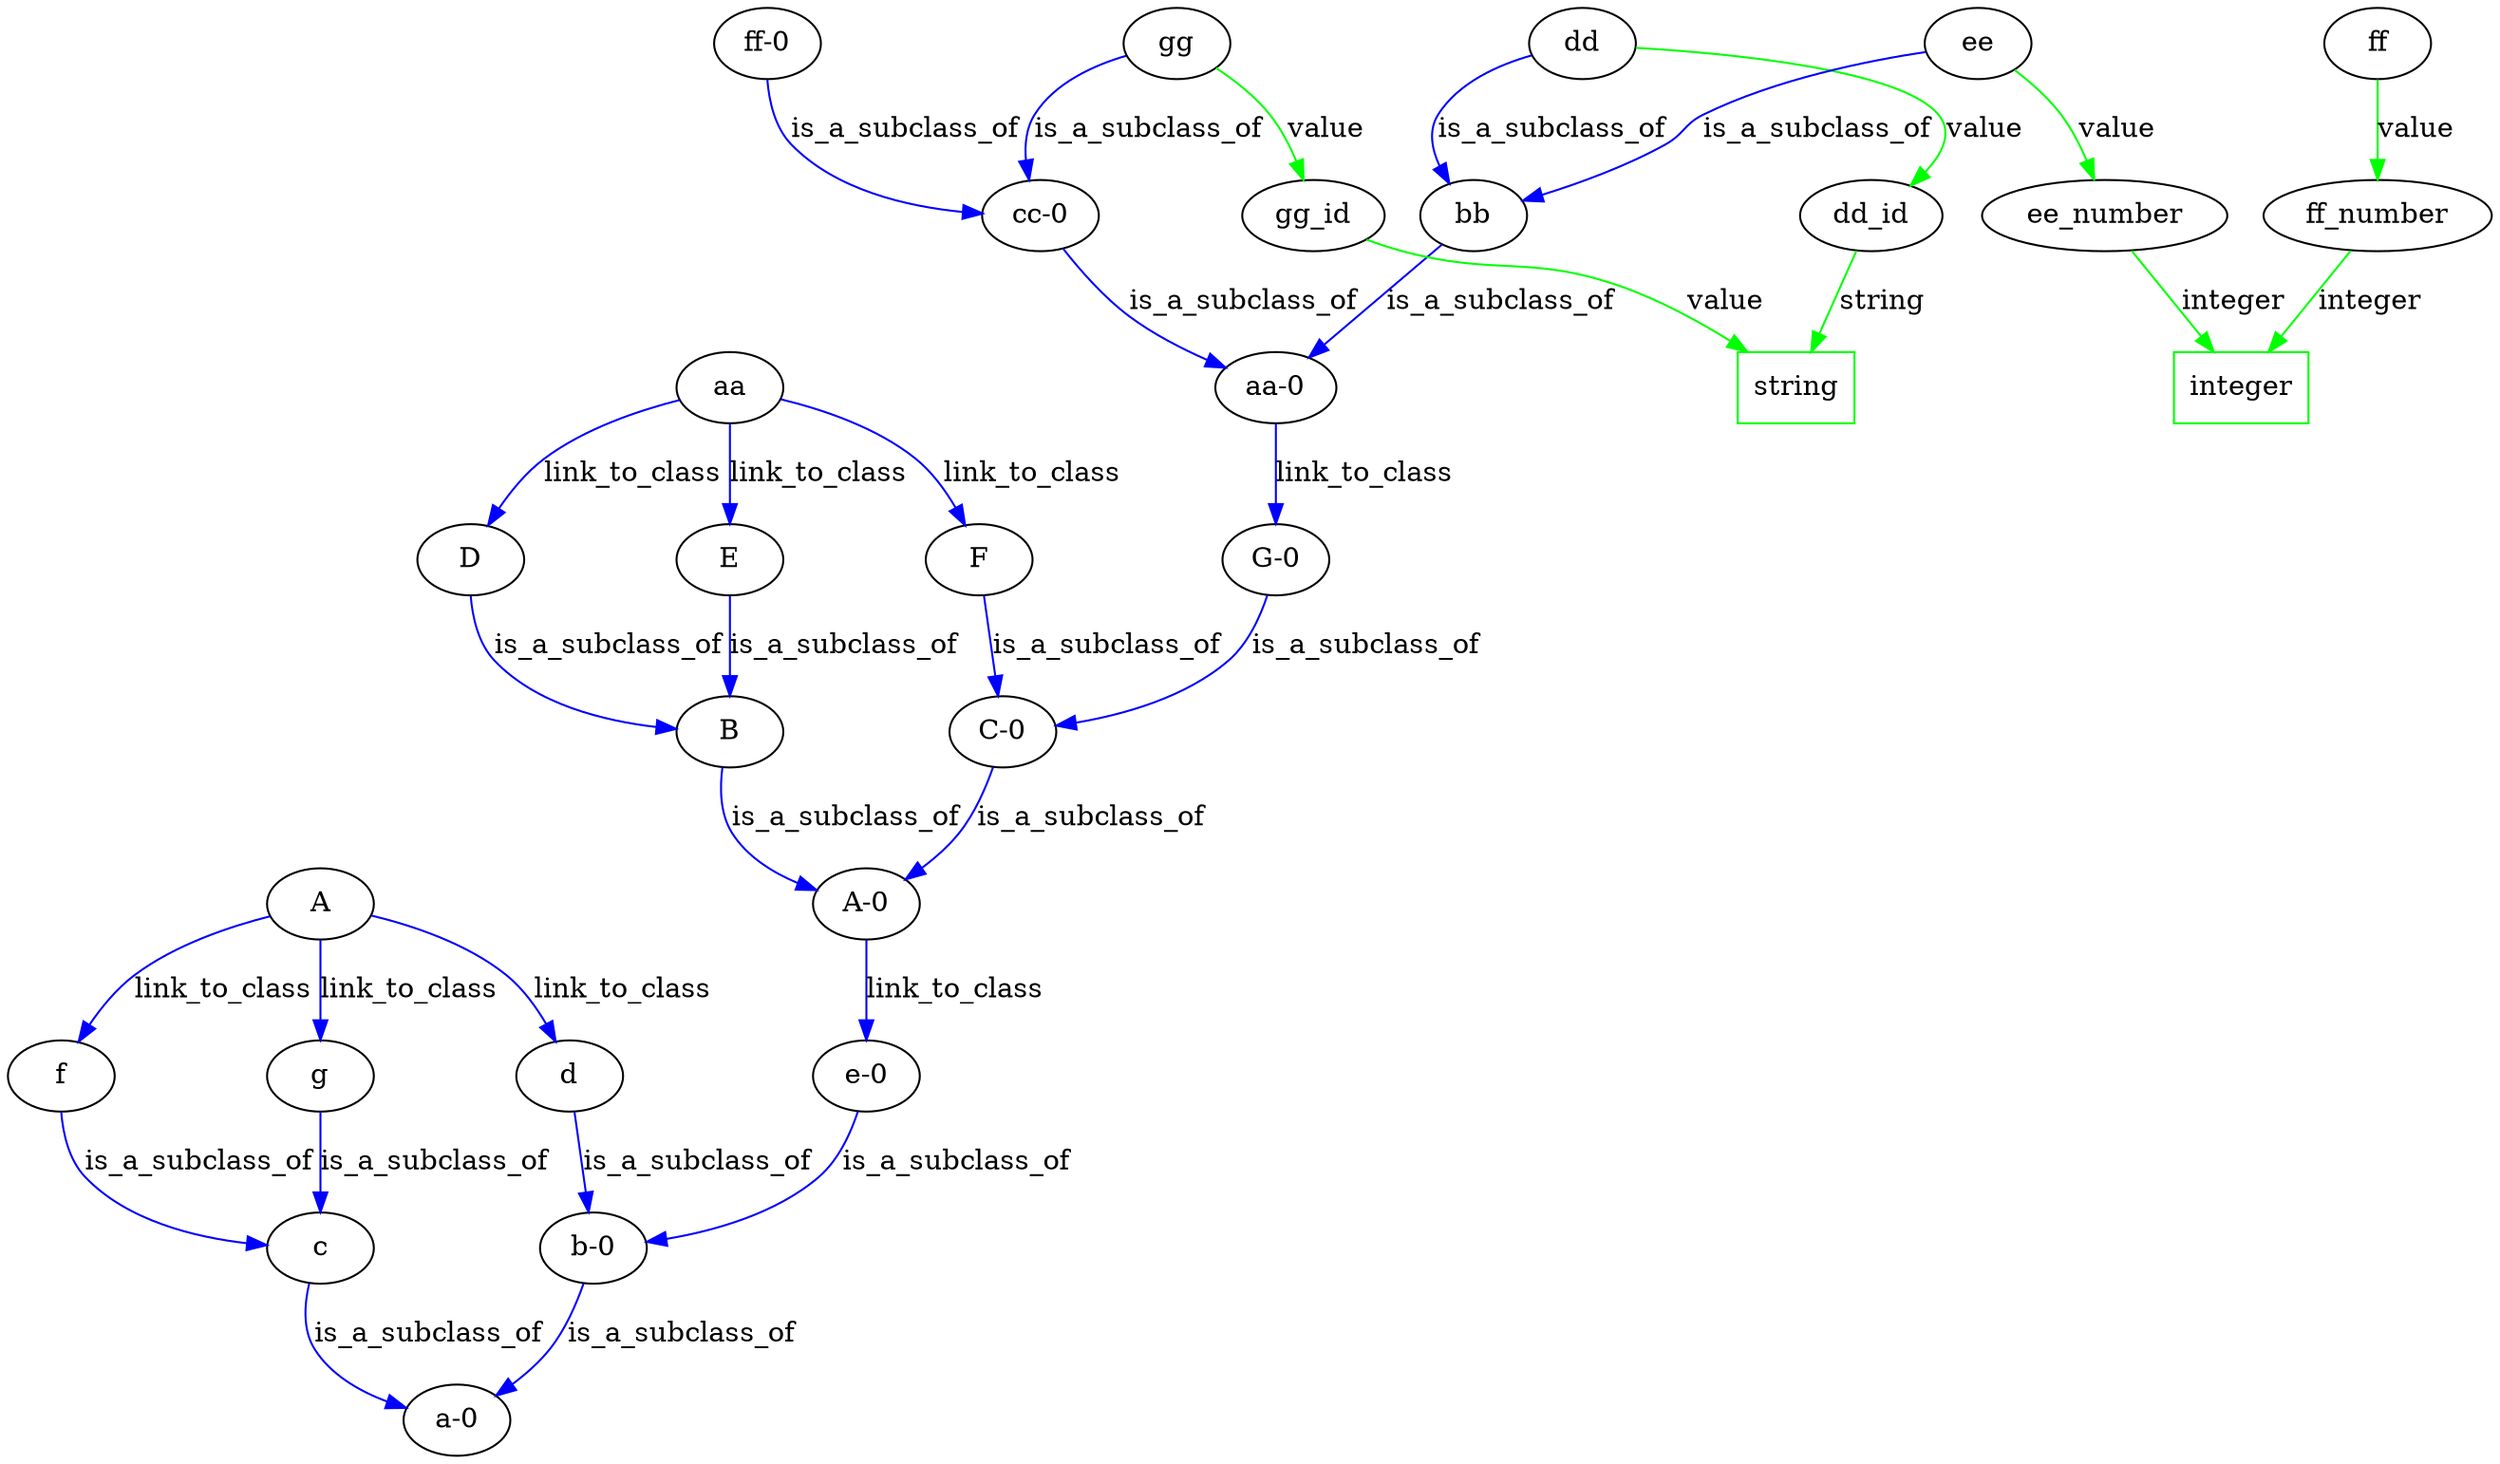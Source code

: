 digraph {
	d
	"b-0"
	d -> "b-0" [label=is_a_subclass_of color=blue]
	B
	"A-0"
	B -> "A-0" [label=is_a_subclass_of color=blue]
	"aa-0"
	"G-0"
	"aa-0" -> "G-0" [label=link_to_class color=blue]
	aa
	D
	aa -> D [label=link_to_class color=blue]
	"C-0"
	"A-0"
	"C-0" -> "A-0" [label=is_a_subclass_of color=blue]
	bb
	"aa-0"
	bb -> "aa-0" [label=is_a_subclass_of color=blue]
	"A-0"
	"e-0"
	"A-0" -> "e-0" [label=link_to_class color=blue]
	dd
	dd_id
	dd -> dd_id [label=value color=green]
	f
	c
	f -> c [label=is_a_subclass_of color=blue]
	"b-0"
	"a-0"
	"b-0" -> "a-0" [label=is_a_subclass_of color=blue]
	integer [color=green shape=rectangle]
	integer
	ee_number -> integer [label=integer color=green]
	integer [color=green shape=rectangle]
	integer
	ff_number -> integer [label=integer color=green]
	aa
	E
	aa -> E [label=link_to_class color=blue]
	A
	d
	A -> d [label=link_to_class color=blue]
	g
	c
	g -> c [label=is_a_subclass_of color=blue]
	"ff-0"
	"cc-0"
	"ff-0" -> "cc-0" [label=is_a_subclass_of color=blue]
	string [color=green shape=rectangle]
	string
	gg_id -> string [label=value color=green]
	A
	g
	A -> g [label=link_to_class color=blue]
	"e-0"
	"b-0"
	"e-0" -> "b-0" [label=is_a_subclass_of color=blue]
	F
	"C-0"
	F -> "C-0" [label=is_a_subclass_of color=blue]
	ff
	ff_number
	ff -> ff_number [label=value color=green]
	D
	B
	D -> B [label=is_a_subclass_of color=blue]
	string [color=green shape=rectangle]
	string
	dd_id -> string [label=string color=green]
	"G-0"
	"C-0"
	"G-0" -> "C-0" [label=is_a_subclass_of color=blue]
	c
	"a-0"
	c -> "a-0" [label=is_a_subclass_of color=blue]
	gg
	gg_id
	gg -> gg_id [label=value color=green]
	E
	B
	E -> B [label=is_a_subclass_of color=blue]
	dd
	bb
	dd -> bb [label=is_a_subclass_of color=blue]
	A
	f
	A -> f [label=link_to_class color=blue]
	ee
	bb
	ee -> bb [label=is_a_subclass_of color=blue]
	gg
	"cc-0"
	gg -> "cc-0" [label=is_a_subclass_of color=blue]
	"cc-0"
	"aa-0"
	"cc-0" -> "aa-0" [label=is_a_subclass_of color=blue]
	ee
	ee_number
	ee -> ee_number [label=value color=green]
	aa
	F
	aa -> F [label=link_to_class color=blue]
}
